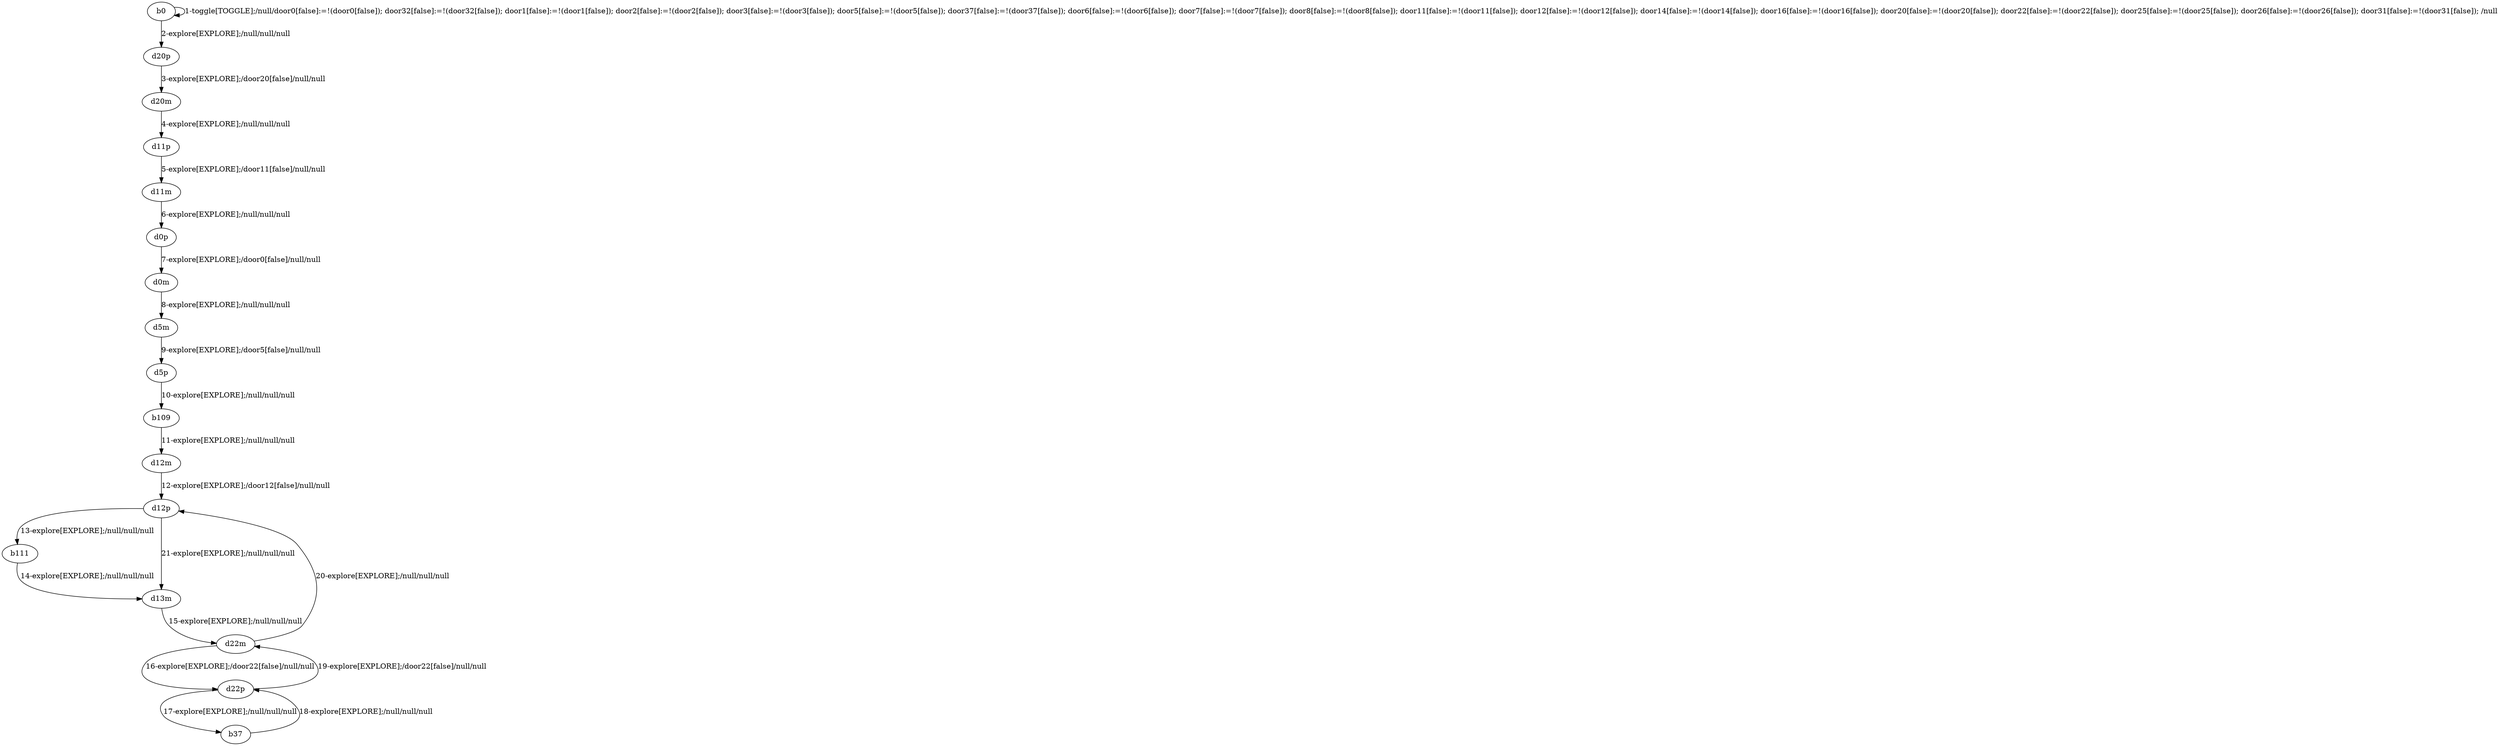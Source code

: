 # Total number of goals covered by this test: 3
# b37 --> d22p
# d22p --> b37
# d22p --> d22m

digraph g {
"b0" -> "b0" [label = "1-toggle[TOGGLE];/null/door0[false]:=!(door0[false]); door32[false]:=!(door32[false]); door1[false]:=!(door1[false]); door2[false]:=!(door2[false]); door3[false]:=!(door3[false]); door5[false]:=!(door5[false]); door37[false]:=!(door37[false]); door6[false]:=!(door6[false]); door7[false]:=!(door7[false]); door8[false]:=!(door8[false]); door11[false]:=!(door11[false]); door12[false]:=!(door12[false]); door14[false]:=!(door14[false]); door16[false]:=!(door16[false]); door20[false]:=!(door20[false]); door22[false]:=!(door22[false]); door25[false]:=!(door25[false]); door26[false]:=!(door26[false]); door31[false]:=!(door31[false]); /null"];
"b0" -> "d20p" [label = "2-explore[EXPLORE];/null/null/null"];
"d20p" -> "d20m" [label = "3-explore[EXPLORE];/door20[false]/null/null"];
"d20m" -> "d11p" [label = "4-explore[EXPLORE];/null/null/null"];
"d11p" -> "d11m" [label = "5-explore[EXPLORE];/door11[false]/null/null"];
"d11m" -> "d0p" [label = "6-explore[EXPLORE];/null/null/null"];
"d0p" -> "d0m" [label = "7-explore[EXPLORE];/door0[false]/null/null"];
"d0m" -> "d5m" [label = "8-explore[EXPLORE];/null/null/null"];
"d5m" -> "d5p" [label = "9-explore[EXPLORE];/door5[false]/null/null"];
"d5p" -> "b109" [label = "10-explore[EXPLORE];/null/null/null"];
"b109" -> "d12m" [label = "11-explore[EXPLORE];/null/null/null"];
"d12m" -> "d12p" [label = "12-explore[EXPLORE];/door12[false]/null/null"];
"d12p" -> "b111" [label = "13-explore[EXPLORE];/null/null/null"];
"b111" -> "d13m" [label = "14-explore[EXPLORE];/null/null/null"];
"d13m" -> "d22m" [label = "15-explore[EXPLORE];/null/null/null"];
"d22m" -> "d22p" [label = "16-explore[EXPLORE];/door22[false]/null/null"];
"d22p" -> "b37" [label = "17-explore[EXPLORE];/null/null/null"];
"b37" -> "d22p" [label = "18-explore[EXPLORE];/null/null/null"];
"d22p" -> "d22m" [label = "19-explore[EXPLORE];/door22[false]/null/null"];
"d22m" -> "d12p" [label = "20-explore[EXPLORE];/null/null/null"];
"d12p" -> "d13m" [label = "21-explore[EXPLORE];/null/null/null"];
}